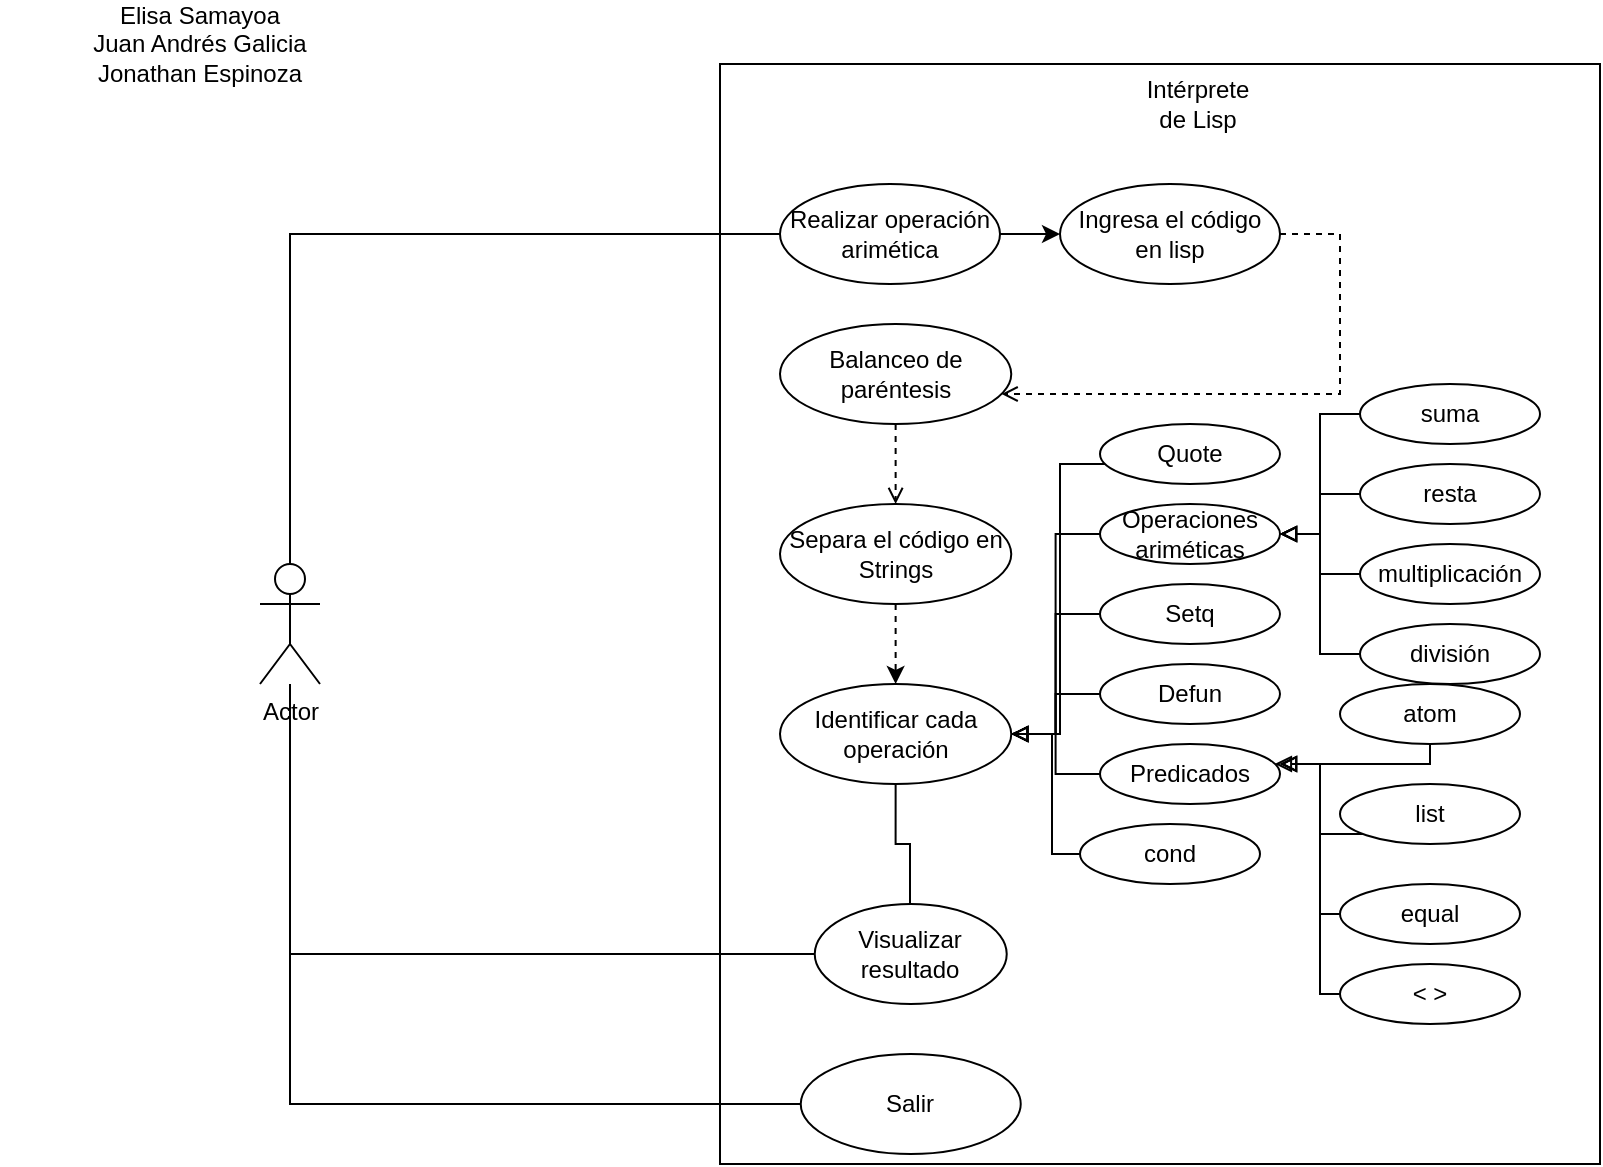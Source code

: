 <mxfile version="14.4.2" type="github"><diagram id="CO_8MMSPyCXiIXAshX2_" name="Page-1"><mxGraphModel dx="1038" dy="548" grid="1" gridSize="10" guides="1" tooltips="1" connect="1" arrows="1" fold="1" page="1" pageScale="1" pageWidth="827" pageHeight="1169" math="0" shadow="0"><root><mxCell id="0"/><mxCell id="1" parent="0"/><mxCell id="_9zKEK0Ki8COJIGo9xSf-22" value="Actor" style="shape=umlActor;verticalLabelPosition=bottom;verticalAlign=top;html=1;outlineConnect=0;" parent="1" vertex="1"><mxGeometry x="140" y="290" width="30" height="60" as="geometry"/></mxCell><mxCell id="_9zKEK0Ki8COJIGo9xSf-25" value="" style="rounded=0;whiteSpace=wrap;html=1;" parent="1" vertex="1"><mxGeometry x="370" y="40" width="440" height="550" as="geometry"/></mxCell><mxCell id="_9zKEK0Ki8COJIGo9xSf-36" style="edgeStyle=orthogonalEdgeStyle;rounded=0;orthogonalLoop=1;jettySize=auto;html=1;endArrow=open;endFill=0;dashed=1;" parent="1" source="_9zKEK0Ki8COJIGo9xSf-26" target="_9zKEK0Ki8COJIGo9xSf-30" edge="1"><mxGeometry relative="1" as="geometry"><Array as="points"><mxPoint x="680" y="205"/></Array></mxGeometry></mxCell><mxCell id="_9zKEK0Ki8COJIGo9xSf-26" value="Ingresa el código en lisp" style="ellipse;whiteSpace=wrap;html=1;" parent="1" vertex="1"><mxGeometry x="540" y="100" width="110" height="50" as="geometry"/></mxCell><mxCell id="_9zKEK0Ki8COJIGo9xSf-27" value="Intérprete de Lisp" style="text;html=1;strokeColor=none;fillColor=none;align=center;verticalAlign=middle;whiteSpace=wrap;rounded=0;" parent="1" vertex="1"><mxGeometry x="589" y="50" width="40" height="20" as="geometry"/></mxCell><mxCell id="_9zKEK0Ki8COJIGo9xSf-40" style="edgeStyle=orthogonalEdgeStyle;rounded=0;orthogonalLoop=1;jettySize=auto;html=1;endArrow=open;endFill=0;dashed=1;entryX=0.5;entryY=0;entryDx=0;entryDy=0;" parent="1" source="_9zKEK0Ki8COJIGo9xSf-30" target="E6GWjSgV6tuzKkOOigNC-2" edge="1"><mxGeometry relative="1" as="geometry"/></mxCell><mxCell id="_9zKEK0Ki8COJIGo9xSf-30" value="Balanceo de paréntesis" style="ellipse;whiteSpace=wrap;html=1;" parent="1" vertex="1"><mxGeometry x="400" y="170" width="115.63" height="50" as="geometry"/></mxCell><mxCell id="_9zKEK0Ki8COJIGo9xSf-63" style="edgeStyle=orthogonalEdgeStyle;rounded=0;orthogonalLoop=1;jettySize=auto;html=1;entryX=1;entryY=0.5;entryDx=0;entryDy=0;endArrow=open;endFill=0;" parent="1" source="_9zKEK0Ki8COJIGo9xSf-31" target="_9zKEK0Ki8COJIGo9xSf-56" edge="1"><mxGeometry relative="1" as="geometry"><Array as="points"><mxPoint x="458" y="430"/><mxPoint x="465" y="430"/><mxPoint x="465" y="485"/></Array></mxGeometry></mxCell><mxCell id="_9zKEK0Ki8COJIGo9xSf-31" value="Identificar cada operación" style="ellipse;whiteSpace=wrap;html=1;" parent="1" vertex="1"><mxGeometry x="400" y="350" width="115.63" height="50" as="geometry"/></mxCell><mxCell id="_9zKEK0Ki8COJIGo9xSf-43" style="edgeStyle=orthogonalEdgeStyle;rounded=0;orthogonalLoop=1;jettySize=auto;html=1;exitX=0;exitY=0.5;exitDx=0;exitDy=0;entryX=1;entryY=0.5;entryDx=0;entryDy=0;endArrow=block;endFill=0;" parent="1" source="_9zKEK0Ki8COJIGo9xSf-32" target="_9zKEK0Ki8COJIGo9xSf-31" edge="1"><mxGeometry relative="1" as="geometry"/></mxCell><mxCell id="_9zKEK0Ki8COJIGo9xSf-32" value="Operaciones ariméticas" style="ellipse;whiteSpace=wrap;html=1;" parent="1" vertex="1"><mxGeometry x="560" y="260" width="90" height="30" as="geometry"/></mxCell><mxCell id="_9zKEK0Ki8COJIGo9xSf-44" style="edgeStyle=orthogonalEdgeStyle;rounded=0;orthogonalLoop=1;jettySize=auto;html=1;endArrow=block;endFill=0;" parent="1" source="_9zKEK0Ki8COJIGo9xSf-33" target="_9zKEK0Ki8COJIGo9xSf-31" edge="1"><mxGeometry relative="1" as="geometry"><Array as="points"><mxPoint x="540" y="240"/><mxPoint x="540" y="375"/></Array></mxGeometry></mxCell><mxCell id="_9zKEK0Ki8COJIGo9xSf-33" value="Quote" style="ellipse;whiteSpace=wrap;html=1;" parent="1" vertex="1"><mxGeometry x="560" y="220" width="90" height="30" as="geometry"/></mxCell><mxCell id="E6GWjSgV6tuzKkOOigNC-11" style="edgeStyle=orthogonalEdgeStyle;rounded=0;orthogonalLoop=1;jettySize=auto;html=1;entryX=1;entryY=0.5;entryDx=0;entryDy=0;endArrow=block;endFill=0;" edge="1" parent="1" source="_9zKEK0Ki8COJIGo9xSf-34" target="_9zKEK0Ki8COJIGo9xSf-31"><mxGeometry relative="1" as="geometry"/></mxCell><mxCell id="_9zKEK0Ki8COJIGo9xSf-34" value="Setq" style="ellipse;whiteSpace=wrap;html=1;" parent="1" vertex="1"><mxGeometry x="560" y="300" width="90" height="30" as="geometry"/></mxCell><mxCell id="_9zKEK0Ki8COJIGo9xSf-52" style="edgeStyle=orthogonalEdgeStyle;rounded=0;orthogonalLoop=1;jettySize=auto;html=1;endArrow=none;endFill=0;" parent="1" source="_9zKEK0Ki8COJIGo9xSf-35" target="_9zKEK0Ki8COJIGo9xSf-31" edge="1"><mxGeometry relative="1" as="geometry"/></mxCell><mxCell id="_9zKEK0Ki8COJIGo9xSf-35" value="Defun" style="ellipse;whiteSpace=wrap;html=1;" parent="1" vertex="1"><mxGeometry x="560" y="340" width="90" height="30" as="geometry"/></mxCell><mxCell id="_9zKEK0Ki8COJIGo9xSf-55" style="edgeStyle=orthogonalEdgeStyle;rounded=0;orthogonalLoop=1;jettySize=auto;html=1;endArrow=none;endFill=0;" parent="1" source="_9zKEK0Ki8COJIGo9xSf-54" target="_9zKEK0Ki8COJIGo9xSf-22" edge="1"><mxGeometry relative="1" as="geometry"/></mxCell><mxCell id="_9zKEK0Ki8COJIGo9xSf-54" value="Salir" style="ellipse;whiteSpace=wrap;html=1;" parent="1" vertex="1"><mxGeometry x="410.37" y="535" width="110" height="50" as="geometry"/></mxCell><mxCell id="_9zKEK0Ki8COJIGo9xSf-60" style="edgeStyle=orthogonalEdgeStyle;rounded=0;orthogonalLoop=1;jettySize=auto;html=1;endArrow=none;endFill=0;" parent="1" source="_9zKEK0Ki8COJIGo9xSf-56" target="_9zKEK0Ki8COJIGo9xSf-22" edge="1"><mxGeometry relative="1" as="geometry"/></mxCell><mxCell id="_9zKEK0Ki8COJIGo9xSf-56" value="Visualizar resultado" style="ellipse;whiteSpace=wrap;html=1;" parent="1" vertex="1"><mxGeometry x="417.37" y="460" width="96" height="50" as="geometry"/></mxCell><mxCell id="_9zKEK0Ki8COJIGo9xSf-66" style="edgeStyle=orthogonalEdgeStyle;rounded=0;orthogonalLoop=1;jettySize=auto;html=1;endArrow=none;endFill=0;" parent="1" source="_9zKEK0Ki8COJIGo9xSf-65" target="_9zKEK0Ki8COJIGo9xSf-22" edge="1"><mxGeometry relative="1" as="geometry"/></mxCell><mxCell id="_9zKEK0Ki8COJIGo9xSf-67" style="edgeStyle=orthogonalEdgeStyle;rounded=0;orthogonalLoop=1;jettySize=auto;html=1;endArrow=classic;endFill=1;" parent="1" source="_9zKEK0Ki8COJIGo9xSf-65" target="_9zKEK0Ki8COJIGo9xSf-26" edge="1"><mxGeometry relative="1" as="geometry"/></mxCell><mxCell id="_9zKEK0Ki8COJIGo9xSf-65" value="Realizar operación arimética" style="ellipse;whiteSpace=wrap;html=1;" parent="1" vertex="1"><mxGeometry x="400" y="100" width="110" height="50" as="geometry"/></mxCell><mxCell id="E6GWjSgV6tuzKkOOigNC-3" style="edgeStyle=orthogonalEdgeStyle;rounded=0;orthogonalLoop=1;jettySize=auto;html=1;strokeColor=none;dashed=1;" edge="1" parent="1" source="E6GWjSgV6tuzKkOOigNC-2" target="_9zKEK0Ki8COJIGo9xSf-31"><mxGeometry relative="1" as="geometry"/></mxCell><mxCell id="E6GWjSgV6tuzKkOOigNC-4" style="edgeStyle=orthogonalEdgeStyle;rounded=0;orthogonalLoop=1;jettySize=auto;html=1;dashed=1;" edge="1" parent="1" source="E6GWjSgV6tuzKkOOigNC-2" target="_9zKEK0Ki8COJIGo9xSf-31"><mxGeometry relative="1" as="geometry"/></mxCell><mxCell id="E6GWjSgV6tuzKkOOigNC-2" value="Separa el código en Strings" style="ellipse;whiteSpace=wrap;html=1;" vertex="1" parent="1"><mxGeometry x="400" y="260" width="115.63" height="50" as="geometry"/></mxCell><mxCell id="E6GWjSgV6tuzKkOOigNC-34" style="edgeStyle=orthogonalEdgeStyle;rounded=0;orthogonalLoop=1;jettySize=auto;html=1;entryX=1;entryY=0.5;entryDx=0;entryDy=0;endArrow=block;endFill=0;" edge="1" parent="1" source="E6GWjSgV6tuzKkOOigNC-6" target="_9zKEK0Ki8COJIGo9xSf-31"><mxGeometry relative="1" as="geometry"><Array as="points"><mxPoint x="536" y="435"/><mxPoint x="536" y="375"/></Array></mxGeometry></mxCell><mxCell id="E6GWjSgV6tuzKkOOigNC-6" value="cond" style="ellipse;whiteSpace=wrap;html=1;" vertex="1" parent="1"><mxGeometry x="550" y="420" width="90" height="30" as="geometry"/></mxCell><mxCell id="E6GWjSgV6tuzKkOOigNC-12" style="edgeStyle=orthogonalEdgeStyle;rounded=0;orthogonalLoop=1;jettySize=auto;html=1;entryX=1;entryY=0.5;entryDx=0;entryDy=0;endArrow=block;endFill=0;" edge="1" parent="1" source="E6GWjSgV6tuzKkOOigNC-7" target="_9zKEK0Ki8COJIGo9xSf-31"><mxGeometry relative="1" as="geometry"/></mxCell><mxCell id="E6GWjSgV6tuzKkOOigNC-7" value="Predicados" style="ellipse;whiteSpace=wrap;html=1;" vertex="1" parent="1"><mxGeometry x="560" y="380" width="90" height="30" as="geometry"/></mxCell><mxCell id="E6GWjSgV6tuzKkOOigNC-33" style="edgeStyle=orthogonalEdgeStyle;rounded=0;orthogonalLoop=1;jettySize=auto;html=1;exitX=0;exitY=0.5;exitDx=0;exitDy=0;entryX=1;entryY=0.5;entryDx=0;entryDy=0;endArrow=block;endFill=0;" edge="1" parent="1" source="E6GWjSgV6tuzKkOOigNC-20" target="_9zKEK0Ki8COJIGo9xSf-32"><mxGeometry relative="1" as="geometry"/></mxCell><mxCell id="E6GWjSgV6tuzKkOOigNC-20" value="suma" style="ellipse;whiteSpace=wrap;html=1;" vertex="1" parent="1"><mxGeometry x="690" y="200" width="90" height="30" as="geometry"/></mxCell><mxCell id="E6GWjSgV6tuzKkOOigNC-31" style="edgeStyle=orthogonalEdgeStyle;rounded=0;orthogonalLoop=1;jettySize=auto;html=1;entryX=1;entryY=0.5;entryDx=0;entryDy=0;endArrow=block;endFill=0;" edge="1" parent="1" source="E6GWjSgV6tuzKkOOigNC-21" target="_9zKEK0Ki8COJIGo9xSf-32"><mxGeometry relative="1" as="geometry"/></mxCell><mxCell id="E6GWjSgV6tuzKkOOigNC-21" value="multiplicación" style="ellipse;whiteSpace=wrap;html=1;" vertex="1" parent="1"><mxGeometry x="690" y="280" width="90" height="30" as="geometry"/></mxCell><mxCell id="E6GWjSgV6tuzKkOOigNC-28" style="edgeStyle=orthogonalEdgeStyle;rounded=0;orthogonalLoop=1;jettySize=auto;html=1;entryX=1;entryY=0.5;entryDx=0;entryDy=0;endArrow=block;endFill=0;" edge="1" parent="1" source="E6GWjSgV6tuzKkOOigNC-22" target="_9zKEK0Ki8COJIGo9xSf-32"><mxGeometry relative="1" as="geometry"/></mxCell><mxCell id="E6GWjSgV6tuzKkOOigNC-22" value="división" style="ellipse;whiteSpace=wrap;html=1;" vertex="1" parent="1"><mxGeometry x="690" y="320" width="90" height="30" as="geometry"/></mxCell><mxCell id="E6GWjSgV6tuzKkOOigNC-32" style="edgeStyle=orthogonalEdgeStyle;rounded=0;orthogonalLoop=1;jettySize=auto;html=1;exitX=0;exitY=0.5;exitDx=0;exitDy=0;endArrow=block;endFill=0;" edge="1" parent="1" source="E6GWjSgV6tuzKkOOigNC-23" target="_9zKEK0Ki8COJIGo9xSf-32"><mxGeometry relative="1" as="geometry"/></mxCell><mxCell id="E6GWjSgV6tuzKkOOigNC-23" value="resta" style="ellipse;whiteSpace=wrap;html=1;" vertex="1" parent="1"><mxGeometry x="690" y="240" width="90" height="30" as="geometry"/></mxCell><mxCell id="E6GWjSgV6tuzKkOOigNC-42" style="edgeStyle=orthogonalEdgeStyle;rounded=0;orthogonalLoop=1;jettySize=auto;html=1;endArrow=block;endFill=0;" edge="1" parent="1" source="E6GWjSgV6tuzKkOOigNC-35" target="E6GWjSgV6tuzKkOOigNC-7"><mxGeometry relative="1" as="geometry"><Array as="points"><mxPoint x="725" y="390"/></Array></mxGeometry></mxCell><mxCell id="E6GWjSgV6tuzKkOOigNC-35" value="atom" style="ellipse;whiteSpace=wrap;html=1;" vertex="1" parent="1"><mxGeometry x="680" y="350" width="90" height="30" as="geometry"/></mxCell><mxCell id="E6GWjSgV6tuzKkOOigNC-43" style="edgeStyle=orthogonalEdgeStyle;rounded=0;orthogonalLoop=1;jettySize=auto;html=1;endArrow=block;endFill=0;" edge="1" parent="1" source="E6GWjSgV6tuzKkOOigNC-36"><mxGeometry relative="1" as="geometry"><mxPoint x="650" y="390" as="targetPoint"/><Array as="points"><mxPoint x="670" y="425"/><mxPoint x="670" y="390"/></Array></mxGeometry></mxCell><mxCell id="E6GWjSgV6tuzKkOOigNC-36" value="list" style="ellipse;whiteSpace=wrap;html=1;" vertex="1" parent="1"><mxGeometry x="680" y="400" width="90" height="30" as="geometry"/></mxCell><mxCell id="E6GWjSgV6tuzKkOOigNC-40" style="edgeStyle=orthogonalEdgeStyle;rounded=0;orthogonalLoop=1;jettySize=auto;html=1;endArrow=block;endFill=0;" edge="1" parent="1" source="E6GWjSgV6tuzKkOOigNC-37"><mxGeometry relative="1" as="geometry"><mxPoint x="650" y="390" as="targetPoint"/><Array as="points"><mxPoint x="670" y="465"/><mxPoint x="670" y="390"/></Array></mxGeometry></mxCell><mxCell id="E6GWjSgV6tuzKkOOigNC-37" value="equal" style="ellipse;whiteSpace=wrap;html=1;" vertex="1" parent="1"><mxGeometry x="680" y="450" width="90" height="30" as="geometry"/></mxCell><mxCell id="E6GWjSgV6tuzKkOOigNC-44" style="edgeStyle=orthogonalEdgeStyle;rounded=0;orthogonalLoop=1;jettySize=auto;html=1;endArrow=block;endFill=0;" edge="1" parent="1" source="E6GWjSgV6tuzKkOOigNC-38"><mxGeometry relative="1" as="geometry"><mxPoint x="650" y="390" as="targetPoint"/><Array as="points"><mxPoint x="670" y="505"/><mxPoint x="670" y="390"/></Array></mxGeometry></mxCell><mxCell id="E6GWjSgV6tuzKkOOigNC-38" value="&amp;lt; &amp;gt;" style="ellipse;whiteSpace=wrap;html=1;" vertex="1" parent="1"><mxGeometry x="680" y="490" width="90" height="30" as="geometry"/></mxCell><mxCell id="E6GWjSgV6tuzKkOOigNC-45" value="Elisa Samayoa&lt;br&gt;Juan Andrés Galicia&lt;br&gt;Jonathan Espinoza" style="text;html=1;strokeColor=none;fillColor=none;align=center;verticalAlign=middle;whiteSpace=wrap;rounded=0;" vertex="1" parent="1"><mxGeometry x="10" y="20" width="200" height="20" as="geometry"/></mxCell></root></mxGraphModel></diagram></mxfile>